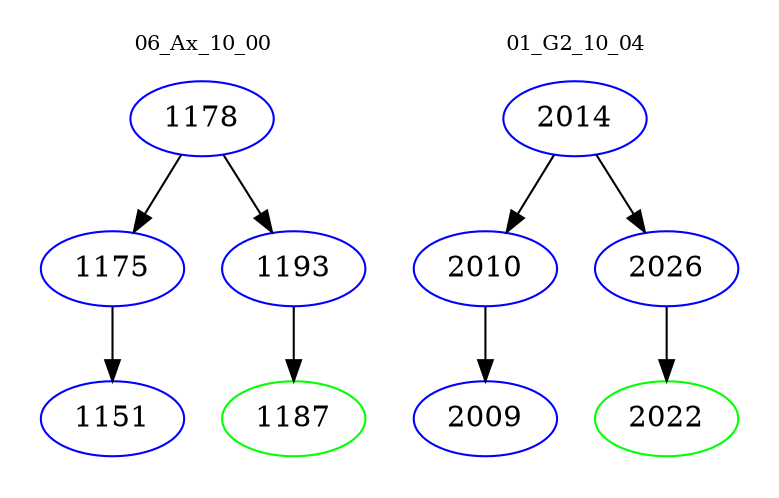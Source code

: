 digraph{
subgraph cluster_0 {
color = white
label = "06_Ax_10_00";
fontsize=10;
T0_1178 [label="1178", color="blue"]
T0_1178 -> T0_1175 [color="black"]
T0_1175 [label="1175", color="blue"]
T0_1175 -> T0_1151 [color="black"]
T0_1151 [label="1151", color="blue"]
T0_1178 -> T0_1193 [color="black"]
T0_1193 [label="1193", color="blue"]
T0_1193 -> T0_1187 [color="black"]
T0_1187 [label="1187", color="green"]
}
subgraph cluster_1 {
color = white
label = "01_G2_10_04";
fontsize=10;
T1_2014 [label="2014", color="blue"]
T1_2014 -> T1_2010 [color="black"]
T1_2010 [label="2010", color="blue"]
T1_2010 -> T1_2009 [color="black"]
T1_2009 [label="2009", color="blue"]
T1_2014 -> T1_2026 [color="black"]
T1_2026 [label="2026", color="blue"]
T1_2026 -> T1_2022 [color="black"]
T1_2022 [label="2022", color="green"]
}
}
